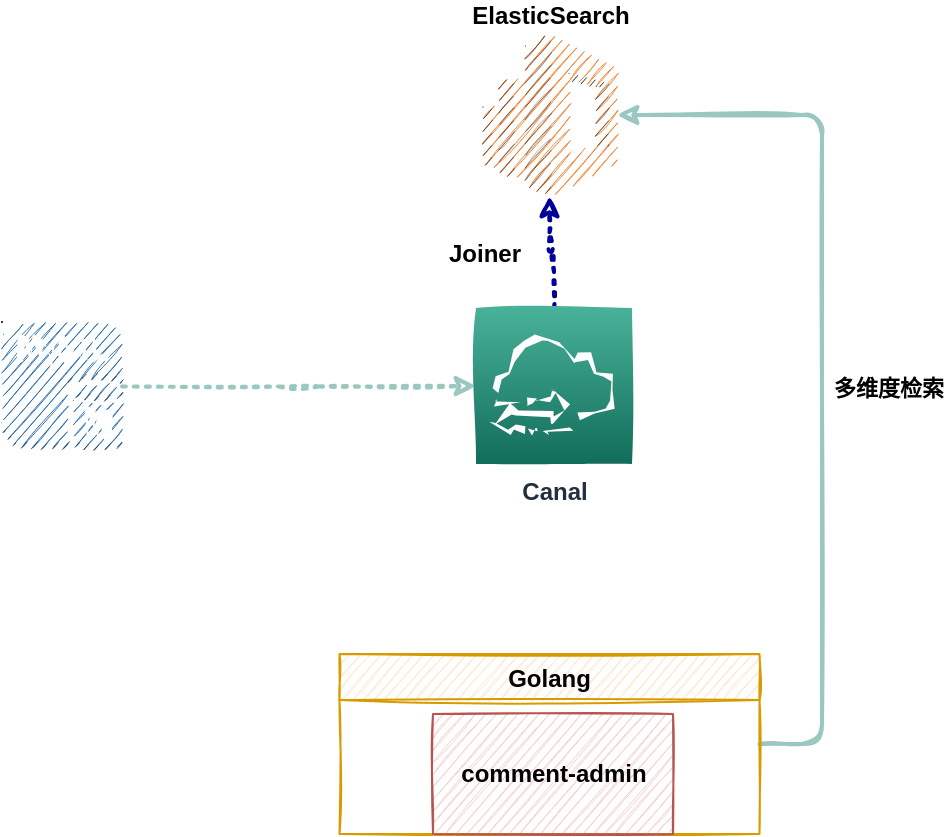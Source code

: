 <mxfile version="13.9.9" type="device"><diagram id="utqoYQ43cHOxUuJd2S_t" name="第 1 页"><mxGraphModel dx="952" dy="644" grid="1" gridSize="10" guides="1" tooltips="1" connect="1" arrows="1" fold="1" page="1" pageScale="1" pageWidth="827" pageHeight="1169" math="0" shadow="0"><root><mxCell id="0"/><mxCell id="1" parent="0"/><mxCell id="omlV8u2tRRMgOCsE67uG-22" style="edgeStyle=orthogonalEdgeStyle;rounded=1;sketch=1;orthogonalLoop=1;jettySize=auto;html=1;strokeColor=#9AC7BF;strokeWidth=2;fontColor=#000000;dashed=1;dashPattern=1 2;" edge="1" parent="1" source="omlV8u2tRRMgOCsE67uG-23" target="omlV8u2tRRMgOCsE67uG-35"><mxGeometry relative="1" as="geometry"/></mxCell><mxCell id="omlV8u2tRRMgOCsE67uG-23" value="" style="outlineConnect=0;dashed=0;verticalLabelPosition=bottom;verticalAlign=top;align=center;html=1;shape=mxgraph.aws3.mysql_db_instance;fillColor=#2E73B8;gradientColor=none;sketch=1;" vertex="1" parent="1"><mxGeometry x="550" y="574" width="60" height="64.5" as="geometry"/></mxCell><mxCell id="omlV8u2tRRMgOCsE67uG-26" value="ElasticSearch" style="outlineConnect=0;dashed=0;verticalLabelPosition=top;verticalAlign=bottom;align=center;html=1;shape=mxgraph.aws3.elasticsearch_service;fillColor=#F58534;gradientColor=none;sketch=1;fontStyle=1;labelPosition=center;" vertex="1" parent="1"><mxGeometry x="790" y="430" width="67.5" height="81" as="geometry"/></mxCell><mxCell id="omlV8u2tRRMgOCsE67uG-27" style="edgeStyle=orthogonalEdgeStyle;rounded=1;sketch=1;orthogonalLoop=1;jettySize=auto;html=1;strokeColor=#9AC7BF;strokeWidth=2;fontColor=#000000;" edge="1" parent="1" source="omlV8u2tRRMgOCsE67uG-28" target="omlV8u2tRRMgOCsE67uG-26"><mxGeometry relative="1" as="geometry"><Array as="points"><mxPoint x="960" y="785"/><mxPoint x="960" y="470.5"/></Array></mxGeometry></mxCell><mxCell id="omlV8u2tRRMgOCsE67uG-41" value="多维度检索" style="edgeLabel;html=1;align=left;verticalAlign=middle;resizable=0;points=[];fontStyle=1;labelPosition=right;verticalLabelPosition=middle;" vertex="1" connectable="0" parent="omlV8u2tRRMgOCsE67uG-27"><mxGeometry x="-0.066" y="-4" relative="1" as="geometry"><mxPoint as="offset"/></mxGeometry></mxCell><mxCell id="omlV8u2tRRMgOCsE67uG-28" value="Golang" style="swimlane;sketch=1;fillColor=#ffe6cc;strokeColor=#d79b00;" vertex="1" parent="1"><mxGeometry x="718.75" y="740" width="210" height="90" as="geometry"/></mxCell><mxCell id="omlV8u2tRRMgOCsE67uG-29" value="comment-admin" style="whiteSpace=wrap;html=1;sketch=1;fontStyle=1;fillColor=#f8cecc;strokeColor=#b85450;" vertex="1" parent="1"><mxGeometry x="765.5" y="770" width="120" height="60" as="geometry"/></mxCell><mxCell id="omlV8u2tRRMgOCsE67uG-34" style="edgeStyle=orthogonalEdgeStyle;rounded=1;sketch=1;orthogonalLoop=1;jettySize=auto;html=1;entryX=0.5;entryY=1;entryDx=0;entryDy=0;entryPerimeter=0;dashed=1;dashPattern=1 2;strokeWidth=2;fontColor=#000000;strokeColor=#000099;" edge="1" parent="1" source="omlV8u2tRRMgOCsE67uG-35" target="omlV8u2tRRMgOCsE67uG-26"><mxGeometry relative="1" as="geometry"/></mxCell><mxCell id="omlV8u2tRRMgOCsE67uG-35" value="Canal" style="outlineConnect=0;fontColor=#232F3E;gradientColor=#4AB29A;gradientDirection=north;fillColor=#116D5B;strokeColor=#ffffff;dashed=0;verticalLabelPosition=bottom;verticalAlign=top;align=center;html=1;fontSize=12;fontStyle=1;aspect=fixed;shape=mxgraph.aws4.resourceIcon;resIcon=mxgraph.aws4.datasync;sketch=1;" vertex="1" parent="1"><mxGeometry x="787" y="567" width="78" height="78" as="geometry"/></mxCell><mxCell id="omlV8u2tRRMgOCsE67uG-40" value="Joiner" style="text;html=1;align=center;verticalAlign=middle;resizable=0;points=[];autosize=1;fontStyle=1" vertex="1" parent="1"><mxGeometry x="765.5" y="530" width="50" height="20" as="geometry"/></mxCell></root></mxGraphModel></diagram></mxfile>